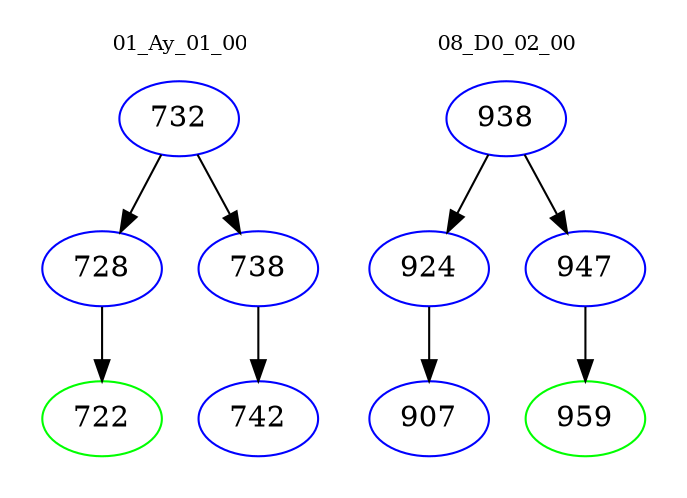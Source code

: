 digraph{
subgraph cluster_0 {
color = white
label = "01_Ay_01_00";
fontsize=10;
T0_732 [label="732", color="blue"]
T0_732 -> T0_728 [color="black"]
T0_728 [label="728", color="blue"]
T0_728 -> T0_722 [color="black"]
T0_722 [label="722", color="green"]
T0_732 -> T0_738 [color="black"]
T0_738 [label="738", color="blue"]
T0_738 -> T0_742 [color="black"]
T0_742 [label="742", color="blue"]
}
subgraph cluster_1 {
color = white
label = "08_D0_02_00";
fontsize=10;
T1_938 [label="938", color="blue"]
T1_938 -> T1_924 [color="black"]
T1_924 [label="924", color="blue"]
T1_924 -> T1_907 [color="black"]
T1_907 [label="907", color="blue"]
T1_938 -> T1_947 [color="black"]
T1_947 [label="947", color="blue"]
T1_947 -> T1_959 [color="black"]
T1_959 [label="959", color="green"]
}
}
